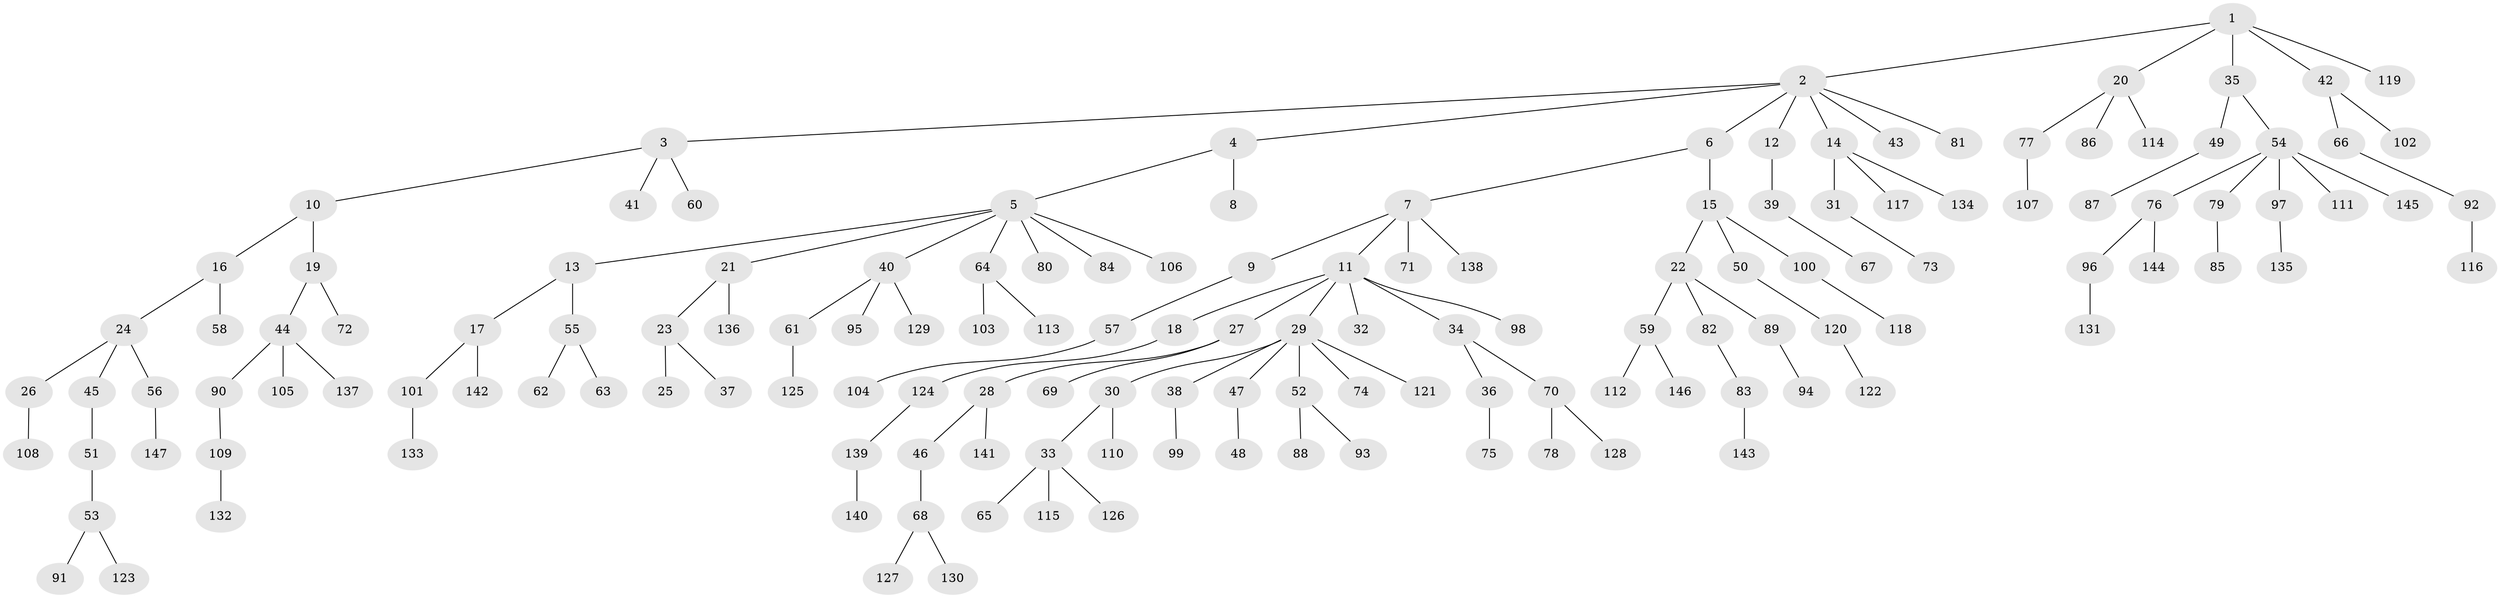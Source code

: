 // coarse degree distribution, {1: 0.9772727272727273, 43: 0.022727272727272728}
// Generated by graph-tools (version 1.1) at 2025/56/03/04/25 21:56:29]
// undirected, 147 vertices, 146 edges
graph export_dot {
graph [start="1"]
  node [color=gray90,style=filled];
  1;
  2;
  3;
  4;
  5;
  6;
  7;
  8;
  9;
  10;
  11;
  12;
  13;
  14;
  15;
  16;
  17;
  18;
  19;
  20;
  21;
  22;
  23;
  24;
  25;
  26;
  27;
  28;
  29;
  30;
  31;
  32;
  33;
  34;
  35;
  36;
  37;
  38;
  39;
  40;
  41;
  42;
  43;
  44;
  45;
  46;
  47;
  48;
  49;
  50;
  51;
  52;
  53;
  54;
  55;
  56;
  57;
  58;
  59;
  60;
  61;
  62;
  63;
  64;
  65;
  66;
  67;
  68;
  69;
  70;
  71;
  72;
  73;
  74;
  75;
  76;
  77;
  78;
  79;
  80;
  81;
  82;
  83;
  84;
  85;
  86;
  87;
  88;
  89;
  90;
  91;
  92;
  93;
  94;
  95;
  96;
  97;
  98;
  99;
  100;
  101;
  102;
  103;
  104;
  105;
  106;
  107;
  108;
  109;
  110;
  111;
  112;
  113;
  114;
  115;
  116;
  117;
  118;
  119;
  120;
  121;
  122;
  123;
  124;
  125;
  126;
  127;
  128;
  129;
  130;
  131;
  132;
  133;
  134;
  135;
  136;
  137;
  138;
  139;
  140;
  141;
  142;
  143;
  144;
  145;
  146;
  147;
  1 -- 2;
  1 -- 20;
  1 -- 35;
  1 -- 42;
  1 -- 119;
  2 -- 3;
  2 -- 4;
  2 -- 6;
  2 -- 12;
  2 -- 14;
  2 -- 43;
  2 -- 81;
  3 -- 10;
  3 -- 41;
  3 -- 60;
  4 -- 5;
  4 -- 8;
  5 -- 13;
  5 -- 21;
  5 -- 40;
  5 -- 64;
  5 -- 80;
  5 -- 84;
  5 -- 106;
  6 -- 7;
  6 -- 15;
  7 -- 9;
  7 -- 11;
  7 -- 71;
  7 -- 138;
  9 -- 57;
  10 -- 16;
  10 -- 19;
  11 -- 18;
  11 -- 27;
  11 -- 29;
  11 -- 32;
  11 -- 34;
  11 -- 98;
  12 -- 39;
  13 -- 17;
  13 -- 55;
  14 -- 31;
  14 -- 117;
  14 -- 134;
  15 -- 22;
  15 -- 50;
  15 -- 100;
  16 -- 24;
  16 -- 58;
  17 -- 101;
  17 -- 142;
  18 -- 124;
  19 -- 44;
  19 -- 72;
  20 -- 77;
  20 -- 86;
  20 -- 114;
  21 -- 23;
  21 -- 136;
  22 -- 59;
  22 -- 82;
  22 -- 89;
  23 -- 25;
  23 -- 37;
  24 -- 26;
  24 -- 45;
  24 -- 56;
  26 -- 108;
  27 -- 28;
  27 -- 69;
  28 -- 46;
  28 -- 141;
  29 -- 30;
  29 -- 38;
  29 -- 47;
  29 -- 52;
  29 -- 74;
  29 -- 121;
  30 -- 33;
  30 -- 110;
  31 -- 73;
  33 -- 65;
  33 -- 115;
  33 -- 126;
  34 -- 36;
  34 -- 70;
  35 -- 49;
  35 -- 54;
  36 -- 75;
  38 -- 99;
  39 -- 67;
  40 -- 61;
  40 -- 95;
  40 -- 129;
  42 -- 66;
  42 -- 102;
  44 -- 90;
  44 -- 105;
  44 -- 137;
  45 -- 51;
  46 -- 68;
  47 -- 48;
  49 -- 87;
  50 -- 120;
  51 -- 53;
  52 -- 88;
  52 -- 93;
  53 -- 91;
  53 -- 123;
  54 -- 76;
  54 -- 79;
  54 -- 97;
  54 -- 111;
  54 -- 145;
  55 -- 62;
  55 -- 63;
  56 -- 147;
  57 -- 104;
  59 -- 112;
  59 -- 146;
  61 -- 125;
  64 -- 103;
  64 -- 113;
  66 -- 92;
  68 -- 127;
  68 -- 130;
  70 -- 78;
  70 -- 128;
  76 -- 96;
  76 -- 144;
  77 -- 107;
  79 -- 85;
  82 -- 83;
  83 -- 143;
  89 -- 94;
  90 -- 109;
  92 -- 116;
  96 -- 131;
  97 -- 135;
  100 -- 118;
  101 -- 133;
  109 -- 132;
  120 -- 122;
  124 -- 139;
  139 -- 140;
}

